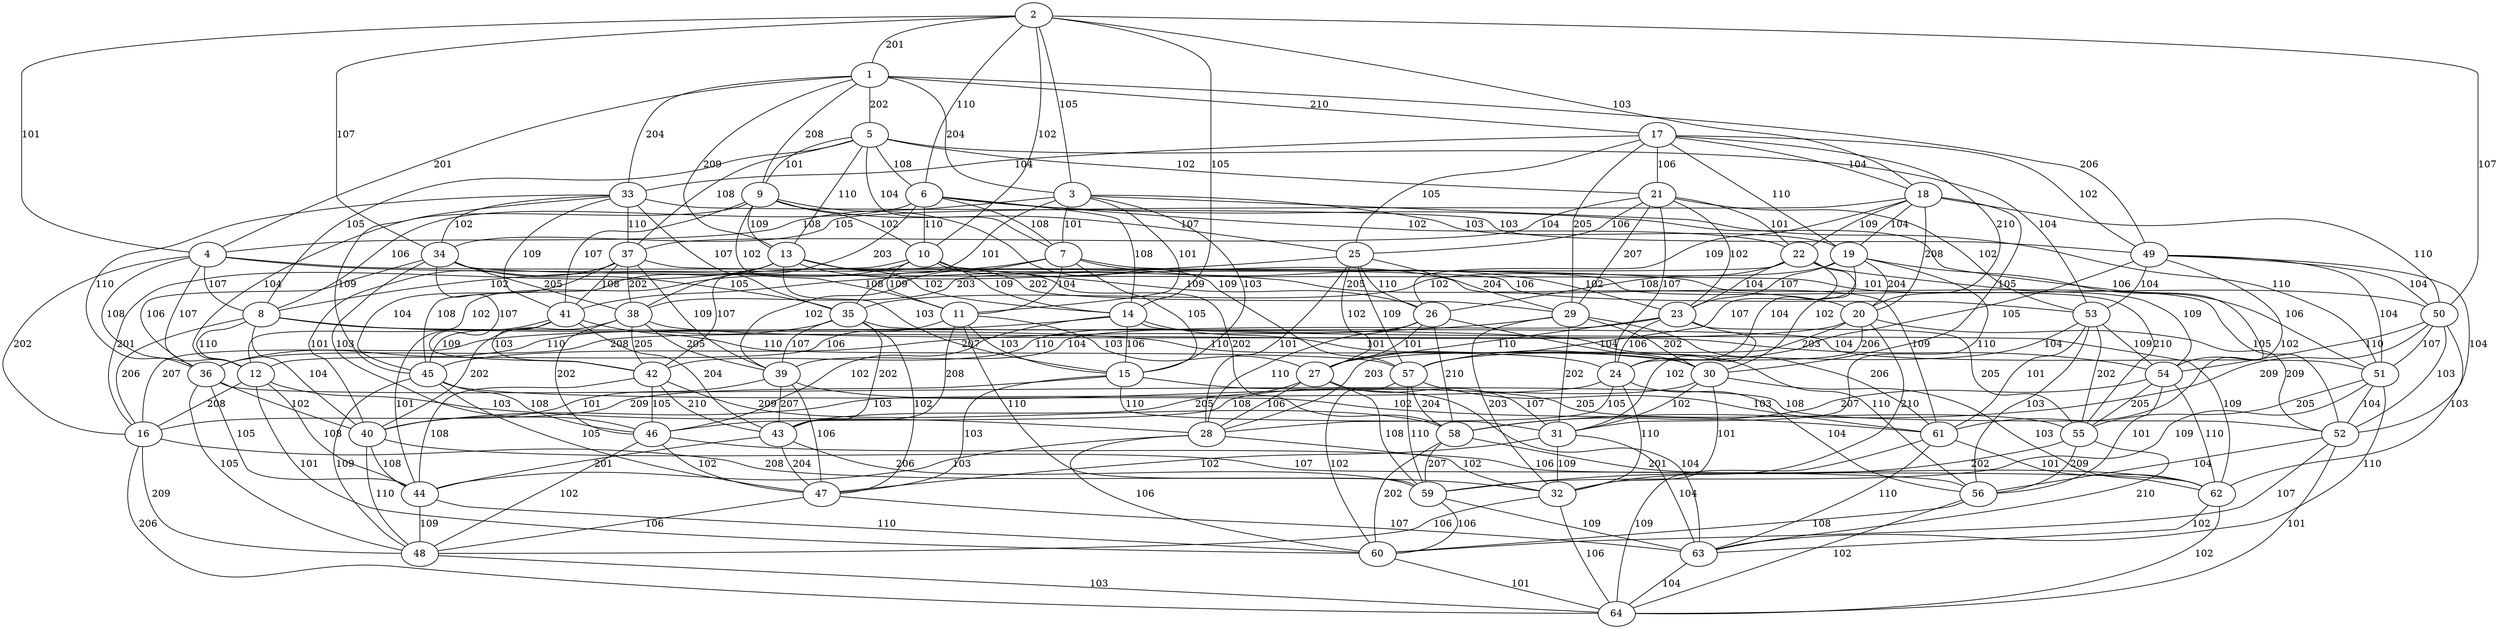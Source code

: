 graph {
    2--1 [label=201];
    2--3 [label=105];
    2--4 [label=101];
    2--6 [label=110];
    2--10 [label=102];
    2--14 [label=105];
    2--18 [label=103];
    2--34 [label=107];
    2--50 [label=107];
    1--3 [label=204];
    1--4 [label=201];
    1--5 [label=202];
    1--9 [label=208];
    1--13 [label=209];
    1--17 [label=210];
    1--33 [label=204];
    1--49 [label=206];
    3--4 [label=108];
    3--7 [label=101];
    3--11 [label=101];
    3--15 [label=103];
    3--19 [label=103];
    3--35 [label=101];
    3--51 [label=110];
    4--8 [label=107];
    4--12 [label=107];
    4--16 [label=202];
    4--20 [label=205];
    4--36 [label=108];
    4--52 [label=105];
    5--6 [label=108];
    5--7 [label=104];
    5--8 [label=105];
    5--9 [label=101];
    5--13 [label=110];
    5--21 [label=102];
    5--37 [label=108];
    5--53 [label=104];
    6--7 [label=108];
    6--8 [label=106];
    6--10 [label=110];
    6--14 [label=108];
    6--22 [label=102];
    6--38 [label=203];
    6--54 [label=106];
    7--8 [label=102];
    7--11 [label=104];
    7--15 [label=105];
    7--23 [label=102];
    7--39 [label=102];
    7--55 [label=210];
    8--12 [label=110];
    8--16 [label=206];
    8--24 [label=110];
    8--40 [label=104];
    8--56 [label=110];
    9--10 [label=102];
    9--11 [label=102];
    9--12 [label=104];
    9--13 [label=109];
    9--25 [label=107];
    9--41 [label=107];
    9--57 [label=109];
    10--11 [label=109];
    10--12 [label=102];
    10--14 [label=109];
    10--26 [label=109];
    10--42 [label=107];
    10--58 [label=202];
    11--12 [label=106];
    11--15 [label=103];
    11--27 [label=103];
    11--43 [label=208];
    11--59 [label=110];
    12--16 [label=208];
    12--28 [label=103];
    12--44 [label=108];
    12--60 [label=101];
    13--14 [label=102];
    13--15 [label=103];
    13--16 [label=201];
    13--29 [label=202];
    13--45 [label=108];
    13--61 [label=109];
    14--15 [label=106];
    14--16 [label=207];
    14--30 [label=101];
    14--46 [label=102];
    14--62 [label=109];
    15--16 [label=209];
    15--31 [label=110];
    15--47 [label=103];
    15--63 [label=104];
    16--32 [label=208];
    16--48 [label=209];
    16--64 [label=206];
    17--18 [label=104];
    17--19 [label=110];
    17--20 [label=210];
    17--21 [label=106];
    17--25 [label=105];
    17--29 [label=205];
    17--33 [label=104];
    17--49 [label=102];
    18--19 [label=104];
    18--20 [label=208];
    18--22 [label=109];
    18--26 [label=109];
    18--30 [label=105];
    18--34 [label=105];
    18--50 [label=110];
    19--20 [label=204];
    19--23 [label=107];
    19--27 [label=107];
    19--31 [label=110];
    19--35 [label=102];
    19--51 [label=106];
    20--24 [label=206];
    20--28 [label=203];
    20--32 [label=210];
    20--36 [label=208];
    20--52 [label=209];
    21--22 [label=101];
    21--23 [label=102];
    21--24 [label=107];
    21--25 [label=106];
    21--29 [label=207];
    21--37 [label=104];
    21--53 [label=102];
    22--23 [label=104];
    22--24 [label=104];
    22--26 [label=108];
    22--30 [label=102];
    22--38 [label=203];
    22--54 [label=109];
    23--24 [label=106];
    23--27 [label=110];
    23--31 [label=102];
    23--39 [label=104];
    23--55 [label=205];
    24--28 [label=105];
    24--32 [label=110];
    24--40 [label=103];
    24--56 [label=104];
    25--26 [label=110];
    25--27 [label=102];
    25--28 [label=101];
    25--29 [label=204];
    25--41 [label=108];
    25--57 [label=109];
    26--27 [label=101];
    26--28 [label=110];
    26--30 [label=104];
    26--42 [label=110];
    26--58 [label=210];
    27--28 [label=106];
    27--31 [label=107];
    27--43 [label=205];
    27--59 [label=108];
    28--32 [label=102];
    28--44 [label=103];
    28--60 [label=106];
    29--30 [label=202];
    29--31 [label=202];
    29--32 [label=203];
    29--45 [label=207];
    29--61 [label=206];
    30--31 [label=102];
    30--32 [label=101];
    30--46 [label=108];
    30--62 [label=103];
    31--32 [label=109];
    31--47 [label=102];
    31--63 [label=104];
    32--48 [label=106];
    32--64 [label=106];
    33--34 [label=102];
    33--35 [label=107];
    33--36 [label=110];
    33--37 [label=110];
    33--41 [label=109];
    33--45 [label=109];
    33--49 [label=103];
    34--35 [label=105];
    34--36 [label=106];
    34--38 [label=205];
    34--42 [label=107];
    34--46 [label=103];
    34--50 [label=101];
    35--36 [label=110];
    35--39 [label=107];
    35--43 [label=202];
    35--47 [label=102];
    35--51 [label=104];
    36--40 [label=102];
    36--44 [label=105];
    36--48 [label=105];
    36--52 [label=108];
    37--38 [label=202];
    37--39 [label=109];
    37--40 [label=101];
    37--41 [label=108];
    37--45 [label=104];
    37--53 [label=106];
    38--39 [label=205];
    38--40 [label=202];
    38--42 [label=205];
    38--46 [label=202];
    38--54 [label=203];
    39--40 [label=101];
    39--43 [label=207];
    39--47 [label=106];
    39--55 [label=205];
    40--44 [label=108];
    40--48 [label=110];
    40--56 [label=107];
    41--42 [label=103];
    41--43 [label=204];
    41--44 [label=101];
    41--45 [label=109];
    41--57 [label=110];
    42--43 [label=210];
    42--44 [label=108];
    42--46 [label=105];
    42--58 [label=209];
    43--44 [label=201];
    43--47 [label=204];
    43--59 [label=206];
    44--48 [label=109];
    44--60 [label=110];
    45--46 [label=108];
    45--47 [label=105];
    45--48 [label=109];
    45--61 [label=102];
    46--47 [label=102];
    46--48 [label=102];
    46--62 [label=106];
    47--48 [label=106];
    47--63 [label=107];
    48--64 [label=103];
    49--50 [label=104];
    49--51 [label=104];
    49--52 [label=104];
    49--53 [label=104];
    49--57 [label=105];
    49--61 [label=102];
    50--51 [label=107];
    50--52 [label=103];
    50--54 [label=110];
    50--58 [label=209];
    50--62 [label=103];
    51--52 [label=104];
    51--55 [label=205];
    51--59 [label=109];
    51--63 [label=110];
    52--56 [label=104];
    52--60 [label=107];
    52--64 [label=101];
    53--54 [label=109];
    53--55 [label=202];
    53--56 [label=103];
    53--57 [label=104];
    53--61 [label=101];
    54--55 [label=205];
    54--56 [label=101];
    54--58 [label=207];
    54--62 [label=110];
    55--56 [label=209];
    55--59 [label=202];
    55--63 [label=210];
    56--60 [label=108];
    56--64 [label=102];
    57--58 [label=204];
    57--59 [label=110];
    57--60 [label=102];
    57--61 [label=103];
    58--59 [label=207];
    58--60 [label=202];
    58--62 [label=201];
    59--60 [label=106];
    59--63 [label=109];
    60--64 [label=101];
    61--62 [label=101];
    61--63 [label=110];
    61--64 [label=109];
    62--63 [label=102];
    62--64 [label=102];
    63--64 [label=104];
}